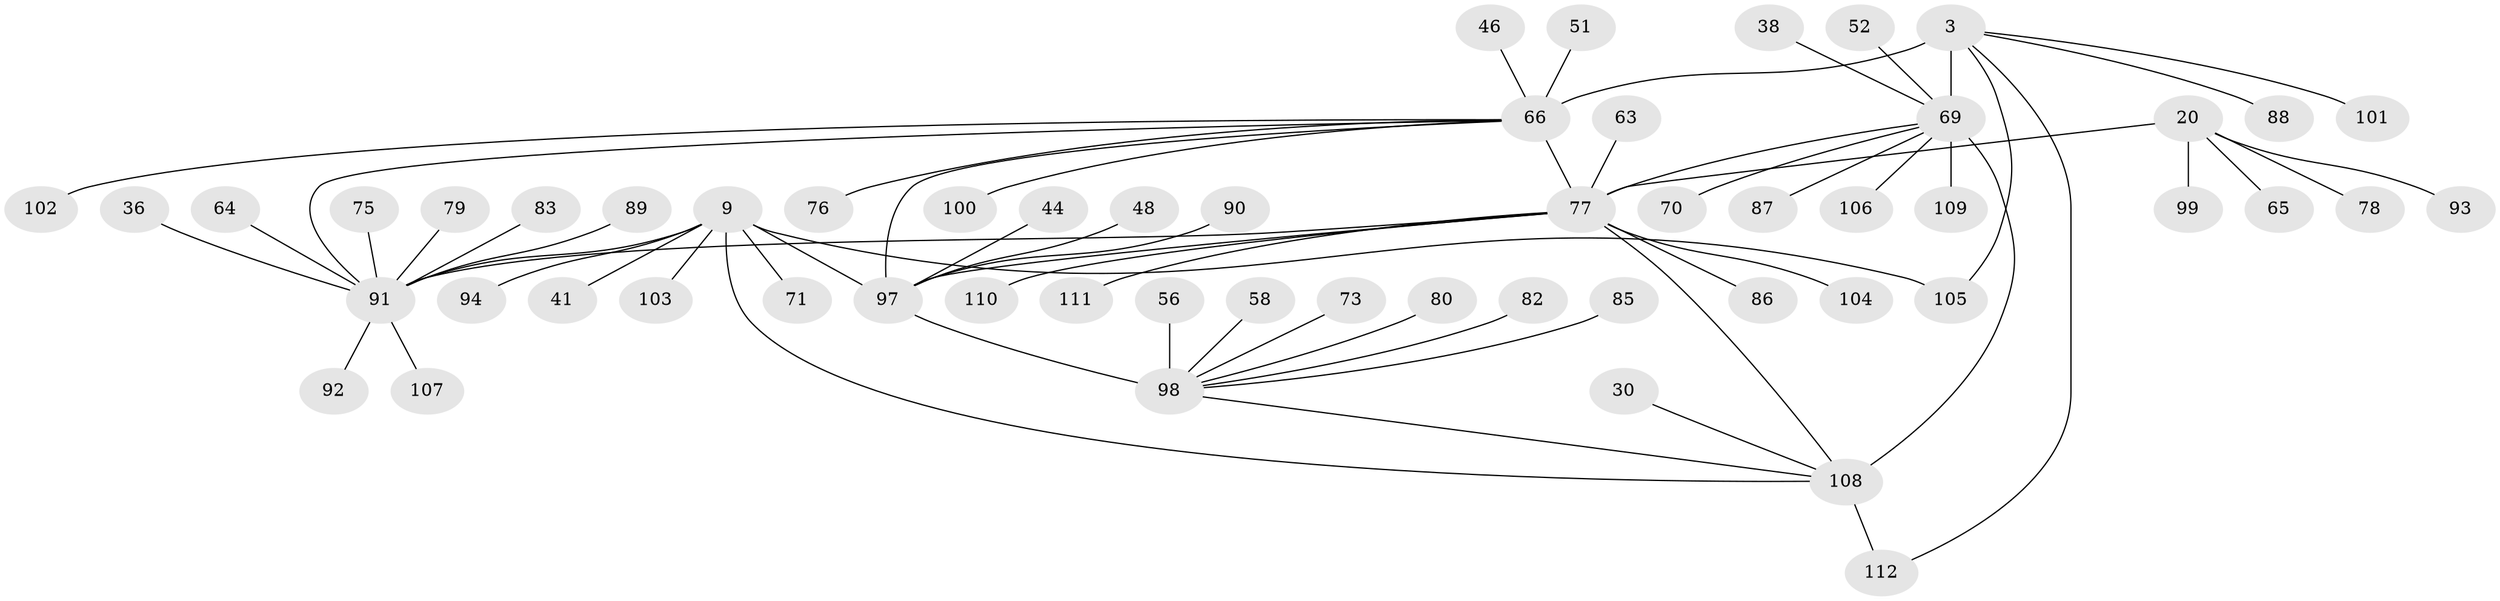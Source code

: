 // original degree distribution, {7: 0.08035714285714286, 8: 0.044642857142857144, 6: 0.008928571428571428, 10: 0.008928571428571428, 5: 0.03571428571428571, 9: 0.03571428571428571, 13: 0.008928571428571428, 11: 0.008928571428571428, 2: 0.125, 1: 0.5892857142857143, 3: 0.044642857142857144, 4: 0.008928571428571428}
// Generated by graph-tools (version 1.1) at 2025/56/03/09/25 04:56:04]
// undirected, 56 vertices, 64 edges
graph export_dot {
graph [start="1"]
  node [color=gray90,style=filled];
  3 [super="+1"];
  9 [super="+8"];
  20 [super="+19"];
  30;
  36;
  38;
  41;
  44;
  46;
  48;
  51;
  52;
  56;
  58;
  63;
  64;
  65;
  66 [super="+5+39+45"];
  69 [super="+33"];
  70 [super="+50"];
  71;
  73;
  75;
  76;
  77 [super="+18+31+32+34+53"];
  78;
  79 [super="+68"];
  80;
  82 [super="+74"];
  83;
  85 [super="+84"];
  86;
  87;
  88;
  89;
  90;
  91 [super="+62+10+59+72+7"];
  92;
  93;
  94;
  97 [super="+14"];
  98 [super="+15+37"];
  99;
  100 [super="+96"];
  101;
  102;
  103 [super="+57"];
  104 [super="+55"];
  105 [super="+60+95"];
  106;
  107;
  108 [super="+43+81+67+22"];
  109;
  110 [super="+61"];
  111;
  112 [super="+40"];
  3 -- 88;
  3 -- 101;
  3 -- 112;
  3 -- 105;
  3 -- 66 [weight=6];
  3 -- 69 [weight=2];
  9 -- 71;
  9 -- 94;
  9 -- 41;
  9 -- 108 [weight=3];
  9 -- 103;
  9 -- 105;
  9 -- 91 [weight=6];
  9 -- 97;
  20 -- 99;
  20 -- 65;
  20 -- 93;
  20 -- 78;
  20 -- 77 [weight=6];
  30 -- 108;
  36 -- 91;
  38 -- 69;
  44 -- 97;
  46 -- 66;
  48 -- 97;
  51 -- 66;
  52 -- 69;
  56 -- 98;
  58 -- 98;
  63 -- 77;
  64 -- 91;
  66 -- 100;
  66 -- 102;
  66 -- 76;
  66 -- 77;
  66 -- 91 [weight=2];
  66 -- 97;
  69 -- 70;
  69 -- 106;
  69 -- 108 [weight=6];
  69 -- 109;
  69 -- 77;
  69 -- 87;
  73 -- 98;
  75 -- 91;
  77 -- 86;
  77 -- 91 [weight=2];
  77 -- 104;
  77 -- 108 [weight=2];
  77 -- 110;
  77 -- 111;
  77 -- 97;
  79 -- 91;
  80 -- 98;
  82 -- 98;
  83 -- 91;
  85 -- 98;
  89 -- 91;
  90 -- 97;
  91 -- 107;
  91 -- 92;
  97 -- 98 [weight=6];
  98 -- 108;
  108 -- 112;
}
